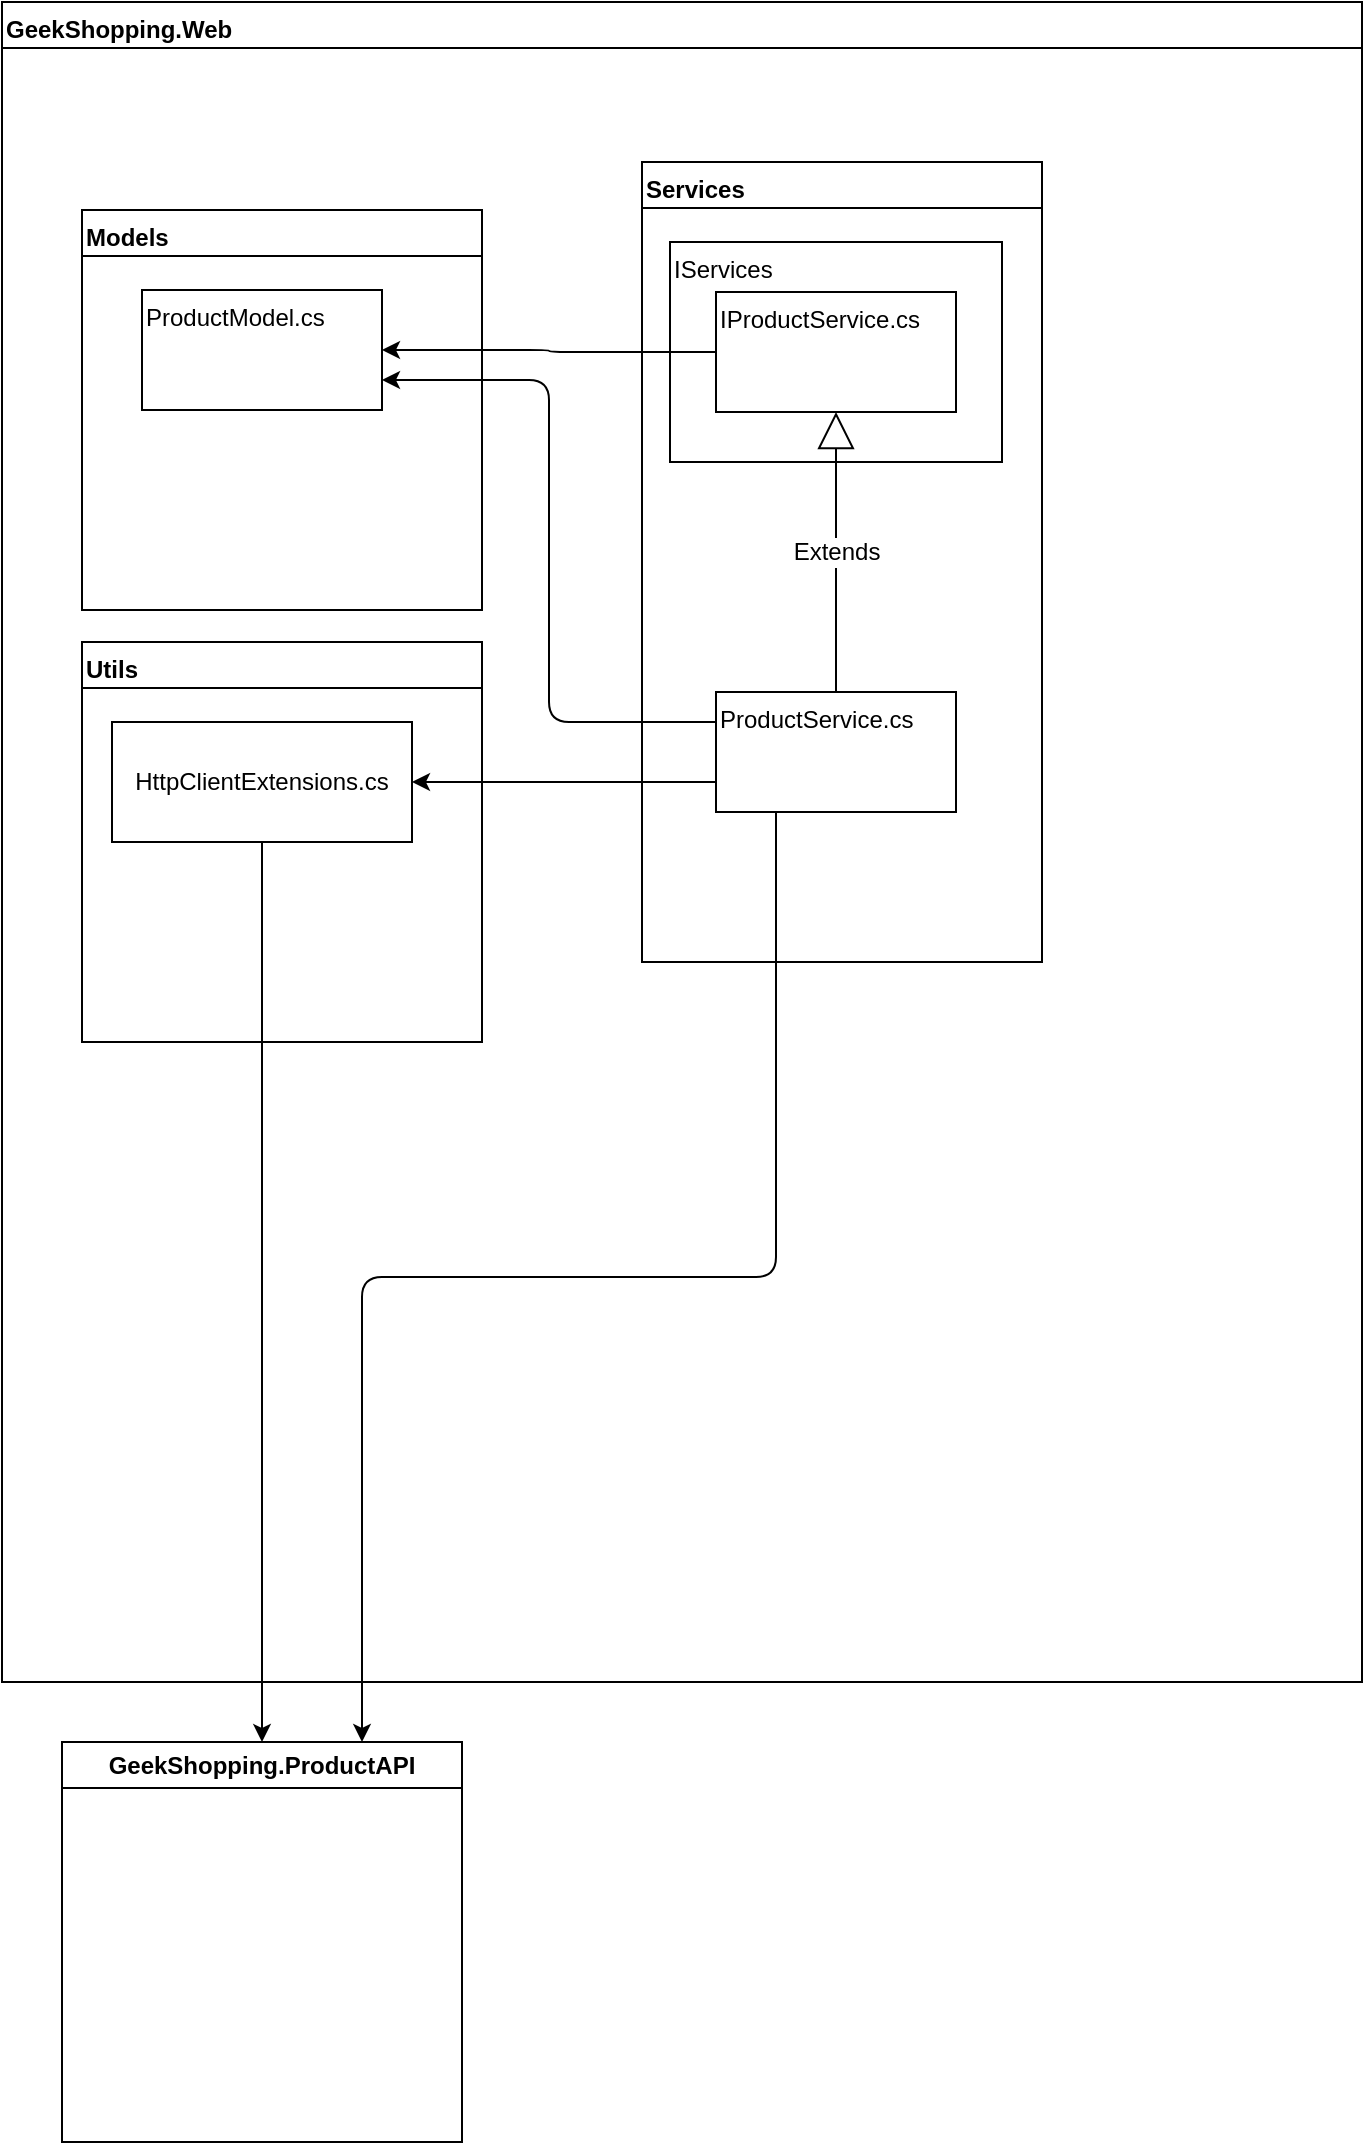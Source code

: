 <mxfile version="20.7.4" type="device"><diagram id="arQZkCXfuEF4TYBi_Qfw" name="Página-1"><mxGraphModel dx="1363" dy="857" grid="1" gridSize="10" guides="1" tooltips="1" connect="1" arrows="1" fold="1" page="1" pageScale="1" pageWidth="827" pageHeight="1169" math="0" shadow="0"><root><mxCell id="0"/><mxCell id="1" parent="0"/><mxCell id="0pjhjFqUlX913eE_c3d_-1" value="GeekShopping.Web" style="swimlane;whiteSpace=wrap;html=1;align=left;verticalAlign=top;" vertex="1" parent="1"><mxGeometry x="80" y="80" width="680" height="840" as="geometry"/></mxCell><mxCell id="0pjhjFqUlX913eE_c3d_-2" value="Models" style="swimlane;whiteSpace=wrap;html=1;align=left;verticalAlign=top;" vertex="1" parent="0pjhjFqUlX913eE_c3d_-1"><mxGeometry x="40" y="104" width="200" height="200" as="geometry"/></mxCell><mxCell id="0pjhjFqUlX913eE_c3d_-3" value="ProductModel.cs" style="rounded=0;whiteSpace=wrap;html=1;align=left;verticalAlign=top;" vertex="1" parent="0pjhjFqUlX913eE_c3d_-2"><mxGeometry x="30" y="40" width="120" height="60" as="geometry"/></mxCell><mxCell id="0pjhjFqUlX913eE_c3d_-4" value="Services" style="swimlane;whiteSpace=wrap;html=1;align=left;verticalAlign=top;" vertex="1" parent="0pjhjFqUlX913eE_c3d_-1"><mxGeometry x="320" y="80" width="200" height="400" as="geometry"/></mxCell><mxCell id="0pjhjFqUlX913eE_c3d_-6" value="&lt;div style=&quot;&quot;&gt;&lt;span style=&quot;background-color: initial;&quot;&gt;IServices&lt;/span&gt;&lt;/div&gt;" style="rounded=0;whiteSpace=wrap;html=1;strokeColor=default;fontFamily=Helvetica;fontSize=12;fontColor=default;startSize=23;fillColor=default;align=left;verticalAlign=top;" vertex="1" parent="0pjhjFqUlX913eE_c3d_-4"><mxGeometry x="14" y="40" width="166" height="110" as="geometry"/></mxCell><mxCell id="0pjhjFqUlX913eE_c3d_-7" value="IProductService.cs" style="rounded=0;whiteSpace=wrap;html=1;strokeColor=default;fontFamily=Helvetica;fontSize=12;fontColor=default;startSize=23;fillColor=default;verticalAlign=top;align=left;" vertex="1" parent="0pjhjFqUlX913eE_c3d_-4"><mxGeometry x="37" y="65" width="120" height="60" as="geometry"/></mxCell><mxCell id="0pjhjFqUlX913eE_c3d_-13" value="ProductService.cs" style="rounded=0;whiteSpace=wrap;html=1;strokeColor=default;fontFamily=Helvetica;fontSize=12;fontColor=default;startSize=23;fillColor=default;align=left;verticalAlign=top;" vertex="1" parent="0pjhjFqUlX913eE_c3d_-4"><mxGeometry x="37" y="265" width="120" height="60" as="geometry"/></mxCell><mxCell id="0pjhjFqUlX913eE_c3d_-14" value="Extends" style="endArrow=block;endSize=16;endFill=0;html=1;rounded=1;fontFamily=Helvetica;fontSize=12;fontColor=default;exitX=0.5;exitY=0;exitDx=0;exitDy=0;" edge="1" parent="0pjhjFqUlX913eE_c3d_-4" source="0pjhjFqUlX913eE_c3d_-13" target="0pjhjFqUlX913eE_c3d_-7"><mxGeometry width="160" relative="1" as="geometry"><mxPoint x="-60" y="380" as="sourcePoint"/><mxPoint x="100" y="380" as="targetPoint"/></mxGeometry></mxCell><mxCell id="0pjhjFqUlX913eE_c3d_-9" value="Utils" style="swimlane;whiteSpace=wrap;html=1;rounded=0;strokeColor=default;fontFamily=Helvetica;fontSize=12;fontColor=default;startSize=23;fillColor=default;align=left;verticalAlign=top;" vertex="1" parent="0pjhjFqUlX913eE_c3d_-1"><mxGeometry x="40" y="320" width="200" height="200" as="geometry"/></mxCell><mxCell id="0pjhjFqUlX913eE_c3d_-10" value="HttpClientExtensions.cs" style="rounded=0;whiteSpace=wrap;html=1;strokeColor=default;fontFamily=Helvetica;fontSize=12;fontColor=default;startSize=23;fillColor=default;" vertex="1" parent="0pjhjFqUlX913eE_c3d_-9"><mxGeometry x="15" y="40" width="150" height="60" as="geometry"/></mxCell><mxCell id="0pjhjFqUlX913eE_c3d_-15" style="edgeStyle=orthogonalEdgeStyle;rounded=1;orthogonalLoop=1;jettySize=auto;html=1;exitX=0;exitY=0.25;exitDx=0;exitDy=0;entryX=1;entryY=0.75;entryDx=0;entryDy=0;fontFamily=Helvetica;fontSize=12;fontColor=default;startSize=23;" edge="1" parent="0pjhjFqUlX913eE_c3d_-1" source="0pjhjFqUlX913eE_c3d_-13" target="0pjhjFqUlX913eE_c3d_-3"><mxGeometry relative="1" as="geometry"/></mxCell><mxCell id="0pjhjFqUlX913eE_c3d_-16" style="edgeStyle=orthogonalEdgeStyle;rounded=1;orthogonalLoop=1;jettySize=auto;html=1;exitX=0;exitY=0.75;exitDx=0;exitDy=0;entryX=1;entryY=0.5;entryDx=0;entryDy=0;fontFamily=Helvetica;fontSize=12;fontColor=default;startSize=23;" edge="1" parent="0pjhjFqUlX913eE_c3d_-1" source="0pjhjFqUlX913eE_c3d_-13" target="0pjhjFqUlX913eE_c3d_-10"><mxGeometry relative="1" as="geometry"/></mxCell><mxCell id="0pjhjFqUlX913eE_c3d_-8" style="edgeStyle=orthogonalEdgeStyle;rounded=1;orthogonalLoop=1;jettySize=auto;html=1;exitX=0;exitY=0.5;exitDx=0;exitDy=0;entryX=1;entryY=0.5;entryDx=0;entryDy=0;fontFamily=Helvetica;fontSize=12;fontColor=default;startSize=23;" edge="1" parent="0pjhjFqUlX913eE_c3d_-1" source="0pjhjFqUlX913eE_c3d_-7" target="0pjhjFqUlX913eE_c3d_-3"><mxGeometry relative="1" as="geometry"/></mxCell><mxCell id="0pjhjFqUlX913eE_c3d_-11" value="GeekShopping.ProductAPI" style="swimlane;whiteSpace=wrap;html=1;rounded=0;strokeColor=default;fontFamily=Helvetica;fontSize=12;fontColor=default;startSize=23;fillColor=default;" vertex="1" parent="1"><mxGeometry x="110" y="950" width="200" height="200" as="geometry"/></mxCell><mxCell id="0pjhjFqUlX913eE_c3d_-12" style="edgeStyle=orthogonalEdgeStyle;rounded=1;orthogonalLoop=1;jettySize=auto;html=1;exitX=0.5;exitY=1;exitDx=0;exitDy=0;entryX=0.5;entryY=0;entryDx=0;entryDy=0;fontFamily=Helvetica;fontSize=12;fontColor=default;startSize=23;" edge="1" parent="1" source="0pjhjFqUlX913eE_c3d_-10" target="0pjhjFqUlX913eE_c3d_-11"><mxGeometry relative="1" as="geometry"/></mxCell><mxCell id="0pjhjFqUlX913eE_c3d_-17" style="edgeStyle=orthogonalEdgeStyle;rounded=1;orthogonalLoop=1;jettySize=auto;html=1;exitX=0.25;exitY=1;exitDx=0;exitDy=0;entryX=0.75;entryY=0;entryDx=0;entryDy=0;fontFamily=Helvetica;fontSize=12;fontColor=default;startSize=23;" edge="1" parent="1" source="0pjhjFqUlX913eE_c3d_-13" target="0pjhjFqUlX913eE_c3d_-11"><mxGeometry relative="1" as="geometry"/></mxCell></root></mxGraphModel></diagram></mxfile>